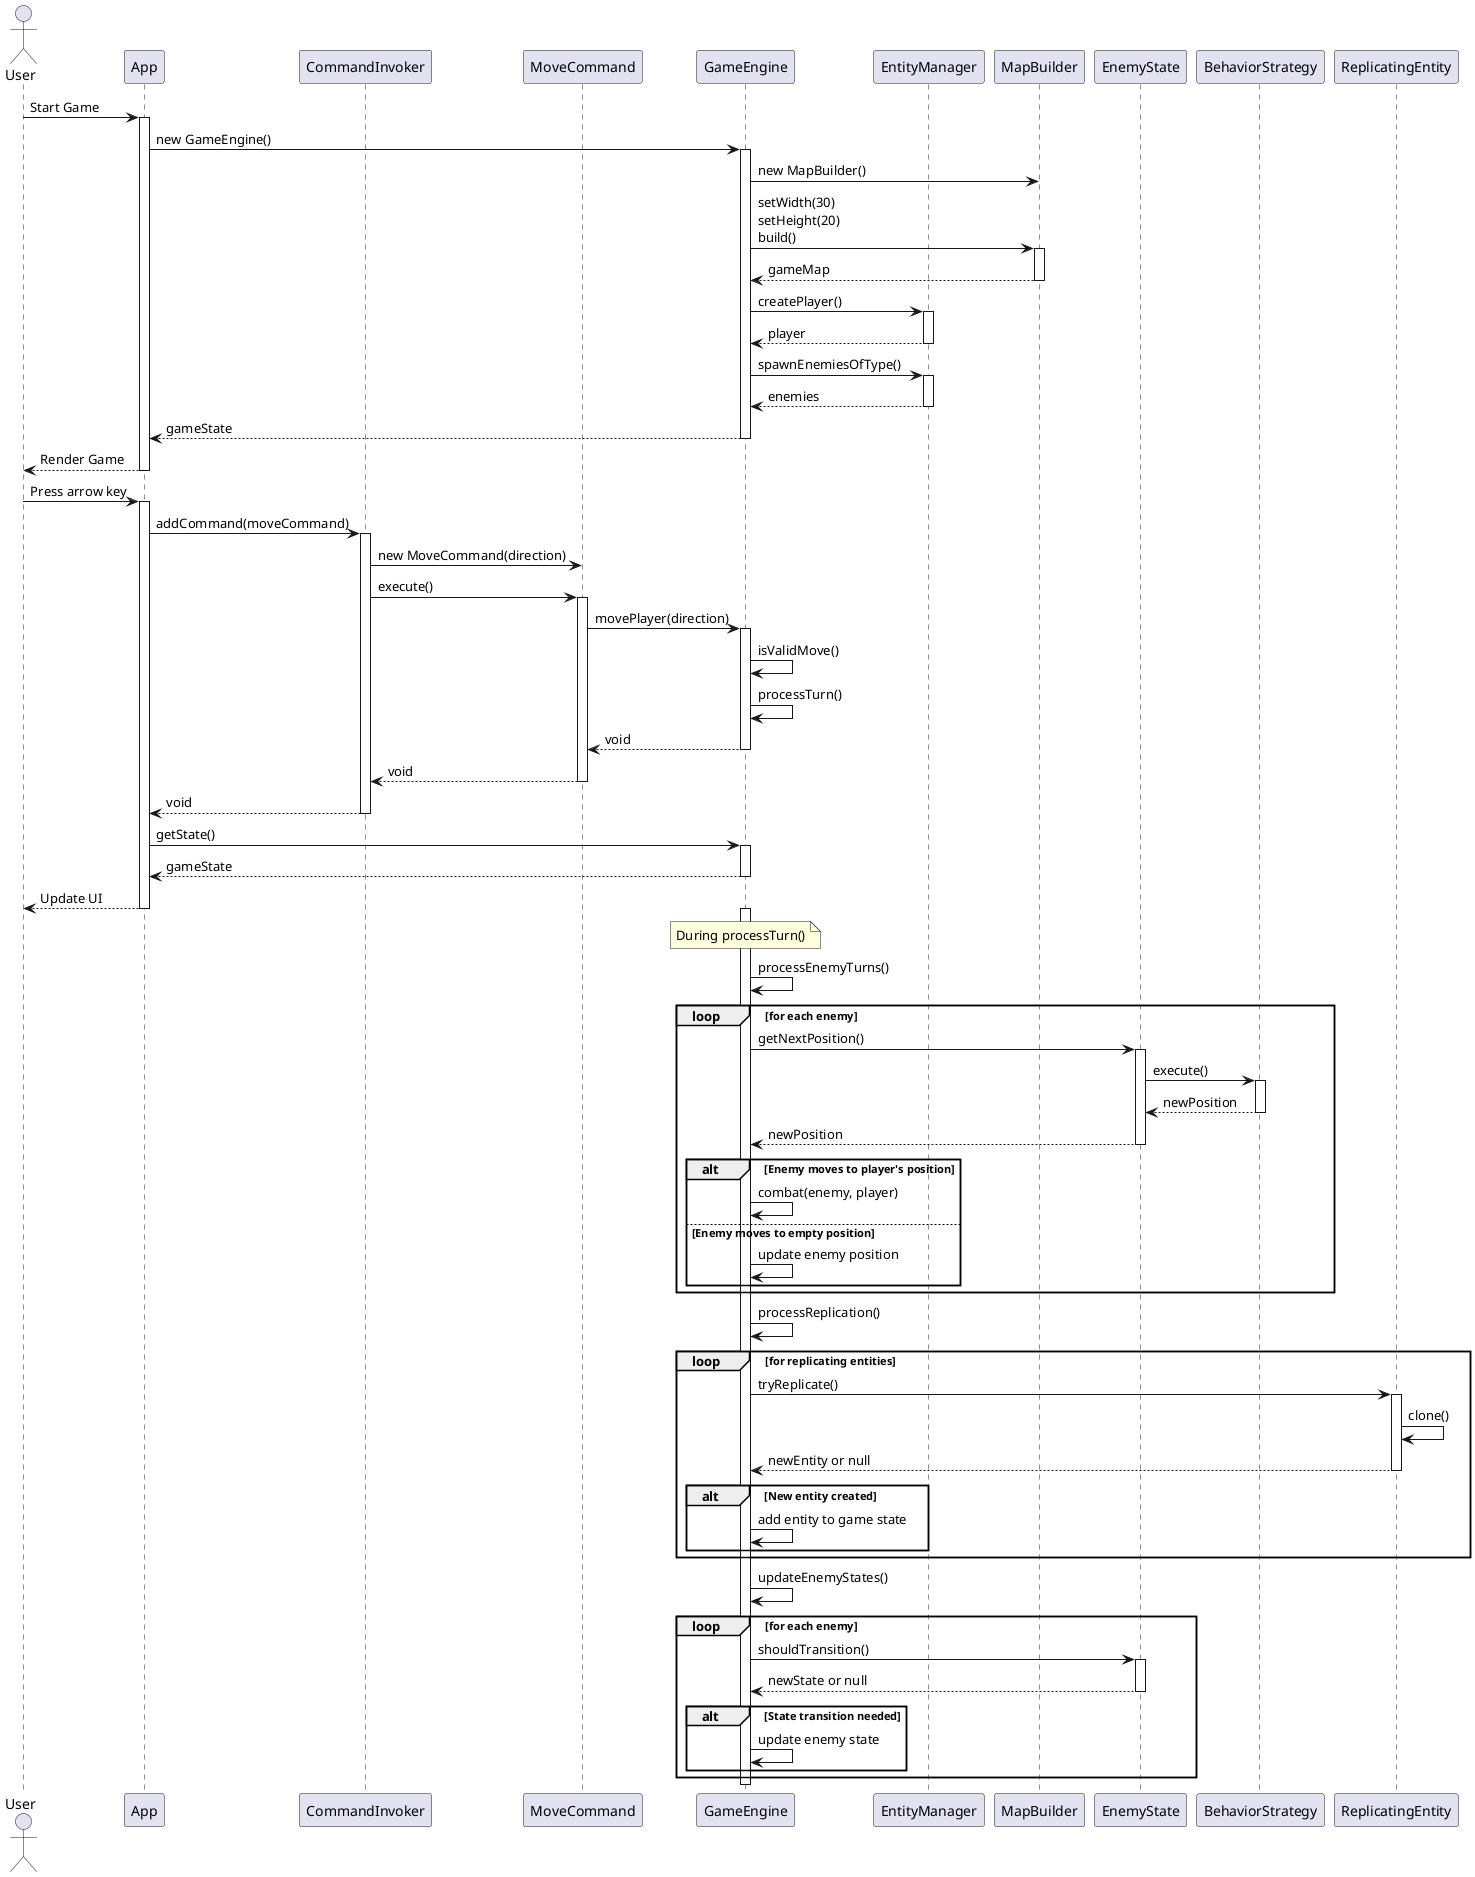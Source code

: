 @startuml Sequence Diagram

actor User
participant "App" as App
participant "CommandInvoker" as CommandInvoker
participant "MoveCommand" as MoveCommand
participant "GameEngine" as GameEngine
participant "EntityManager" as EntityManager
participant "MapBuilder" as MapBuilder
participant "EnemyState" as EnemyState
participant "BehaviorStrategy" as BehaviorStrategy
participant "ReplicatingEntity" as ReplicatingEntity

' Game Initialization
User -> App: Start Game
activate App
App -> GameEngine: new GameEngine()
activate GameEngine
GameEngine -> MapBuilder: new MapBuilder()
GameEngine -> MapBuilder: setWidth(30)\nsetHeight(20)\nbuild()
activate MapBuilder
MapBuilder --> GameEngine: gameMap
deactivate MapBuilder
GameEngine -> EntityManager: createPlayer()
activate EntityManager
EntityManager --> GameEngine: player
deactivate EntityManager
GameEngine -> EntityManager: spawnEnemiesOfType()
activate EntityManager
EntityManager --> GameEngine: enemies
deactivate EntityManager
GameEngine --> App: gameState
deactivate GameEngine
App --> User: Render Game
deactivate App

' Player Movement
User -> App: Press arrow key
activate App
App -> CommandInvoker: addCommand(moveCommand)
activate CommandInvoker
CommandInvoker -> MoveCommand: new MoveCommand(direction)
CommandInvoker -> MoveCommand: execute()
activate MoveCommand
MoveCommand -> GameEngine: movePlayer(direction)
activate GameEngine
GameEngine -> GameEngine: isValidMove()
GameEngine -> GameEngine: processTurn()
GameEngine --> MoveCommand: void
deactivate GameEngine
MoveCommand --> CommandInvoker: void
deactivate MoveCommand
CommandInvoker --> App: void
deactivate CommandInvoker
App -> GameEngine: getState()
activate GameEngine
GameEngine --> App: gameState
deactivate GameEngine
App --> User: Update UI
deactivate App

' Enemy Turn Processing
note over GameEngine: During processTurn()
activate GameEngine
GameEngine -> GameEngine: processEnemyTurns()
loop for each enemy
  GameEngine -> EnemyState: getNextPosition()
  activate EnemyState
  EnemyState -> BehaviorStrategy: execute()
  activate BehaviorStrategy
  BehaviorStrategy --> EnemyState: newPosition
  deactivate BehaviorStrategy
  EnemyState --> GameEngine: newPosition
  deactivate EnemyState
  
  alt Enemy moves to player's position
    GameEngine -> GameEngine: combat(enemy, player)
  else Enemy moves to empty position
    GameEngine -> GameEngine: update enemy position
  end
end

GameEngine -> GameEngine: processReplication()
loop for replicating entities
  GameEngine -> ReplicatingEntity: tryReplicate()
  activate ReplicatingEntity
  ReplicatingEntity -> ReplicatingEntity: clone()
  ReplicatingEntity --> GameEngine: newEntity or null
  deactivate ReplicatingEntity
  
  alt New entity created
    GameEngine -> GameEngine: add entity to game state
  end
end

GameEngine -> GameEngine: updateEnemyStates()
loop for each enemy
  GameEngine -> EnemyState: shouldTransition()
  activate EnemyState
  EnemyState --> GameEngine: newState or null
  deactivate EnemyState
  
  alt State transition needed
    GameEngine -> GameEngine: update enemy state
  end
end
deactivate GameEngine

@enduml
